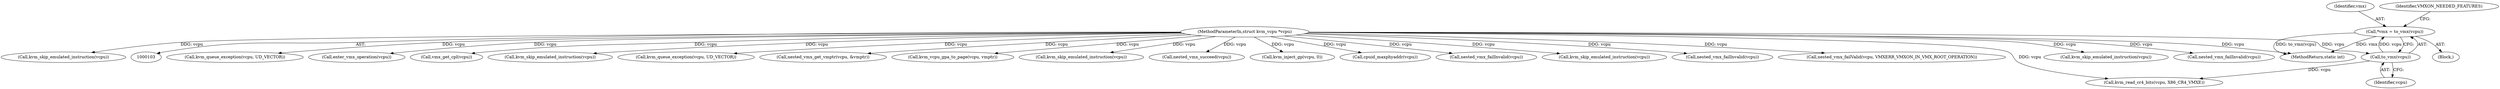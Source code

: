 digraph "0_linux_727ba748e110b4de50d142edca9d6a9b7e6111d8@pointer" {
"1000110" [label="(Call,*vmx = to_vmx(vcpu))"];
"1000112" [label="(Call,to_vmx(vcpu))"];
"1000104" [label="(MethodParameterIn,struct kvm_vcpu *vcpu)"];
"1000126" [label="(Call,kvm_queue_exception(vcpu, UD_VECTOR))"];
"1000234" [label="(Call,enter_vmx_operation(vcpu))"];
"1000132" [label="(Call,vmx_get_cpl(vcpu))"];
"1000187" [label="(Call,kvm_skip_emulated_instruction(vcpu))"];
"1000113" [label="(Identifier,vcpu)"];
"1000135" [label="(Call,kvm_queue_exception(vcpu, UD_VECTOR))"];
"1000168" [label="(Call,nested_vmx_get_vmptr(vcpu, &vmptr))"];
"1000191" [label="(Call,kvm_vcpu_gpa_to_page(vcpu, vmptr))"];
"1000110" [label="(Call,*vmx = to_vmx(vcpu))"];
"1000151" [label="(Call,kvm_skip_emulated_instruction(vcpu))"];
"1000245" [label="(MethodReturn,static int)"];
"1000240" [label="(Call,nested_vmx_succeed(vcpu))"];
"1000162" [label="(Call,kvm_inject_gp(vcpu, 0))"];
"1000181" [label="(Call,cpuid_maxphyaddr(vcpu))"];
"1000216" [label="(Call,nested_vmx_failInvalid(vcpu))"];
"1000243" [label="(Call,kvm_skip_emulated_instruction(vcpu))"];
"1000184" [label="(Call,nested_vmx_failInvalid(vcpu))"];
"1000105" [label="(Block,)"];
"1000147" [label="(Call,nested_vmx_failValid(vcpu, VMXERR_VMXON_IN_VMX_ROOT_OPERATION))"];
"1000122" [label="(Call,kvm_read_cr4_bits(vcpu, X86_CR4_VMXE))"];
"1000104" [label="(MethodParameterIn,struct kvm_vcpu *vcpu)"];
"1000111" [label="(Identifier,vmx)"];
"1000116" [label="(Identifier,VMXON_NEEDED_FEATURES)"];
"1000219" [label="(Call,kvm_skip_emulated_instruction(vcpu))"];
"1000198" [label="(Call,nested_vmx_failInvalid(vcpu))"];
"1000201" [label="(Call,kvm_skip_emulated_instruction(vcpu))"];
"1000112" [label="(Call,to_vmx(vcpu))"];
"1000110" -> "1000105"  [label="AST: "];
"1000110" -> "1000112"  [label="CFG: "];
"1000111" -> "1000110"  [label="AST: "];
"1000112" -> "1000110"  [label="AST: "];
"1000116" -> "1000110"  [label="CFG: "];
"1000110" -> "1000245"  [label="DDG: to_vmx(vcpu)"];
"1000110" -> "1000245"  [label="DDG: vmx"];
"1000112" -> "1000110"  [label="DDG: vcpu"];
"1000112" -> "1000113"  [label="CFG: "];
"1000113" -> "1000112"  [label="AST: "];
"1000104" -> "1000112"  [label="DDG: vcpu"];
"1000112" -> "1000122"  [label="DDG: vcpu"];
"1000104" -> "1000103"  [label="AST: "];
"1000104" -> "1000245"  [label="DDG: vcpu"];
"1000104" -> "1000122"  [label="DDG: vcpu"];
"1000104" -> "1000126"  [label="DDG: vcpu"];
"1000104" -> "1000132"  [label="DDG: vcpu"];
"1000104" -> "1000135"  [label="DDG: vcpu"];
"1000104" -> "1000147"  [label="DDG: vcpu"];
"1000104" -> "1000151"  [label="DDG: vcpu"];
"1000104" -> "1000162"  [label="DDG: vcpu"];
"1000104" -> "1000168"  [label="DDG: vcpu"];
"1000104" -> "1000181"  [label="DDG: vcpu"];
"1000104" -> "1000184"  [label="DDG: vcpu"];
"1000104" -> "1000187"  [label="DDG: vcpu"];
"1000104" -> "1000191"  [label="DDG: vcpu"];
"1000104" -> "1000198"  [label="DDG: vcpu"];
"1000104" -> "1000201"  [label="DDG: vcpu"];
"1000104" -> "1000216"  [label="DDG: vcpu"];
"1000104" -> "1000219"  [label="DDG: vcpu"];
"1000104" -> "1000234"  [label="DDG: vcpu"];
"1000104" -> "1000240"  [label="DDG: vcpu"];
"1000104" -> "1000243"  [label="DDG: vcpu"];
}
